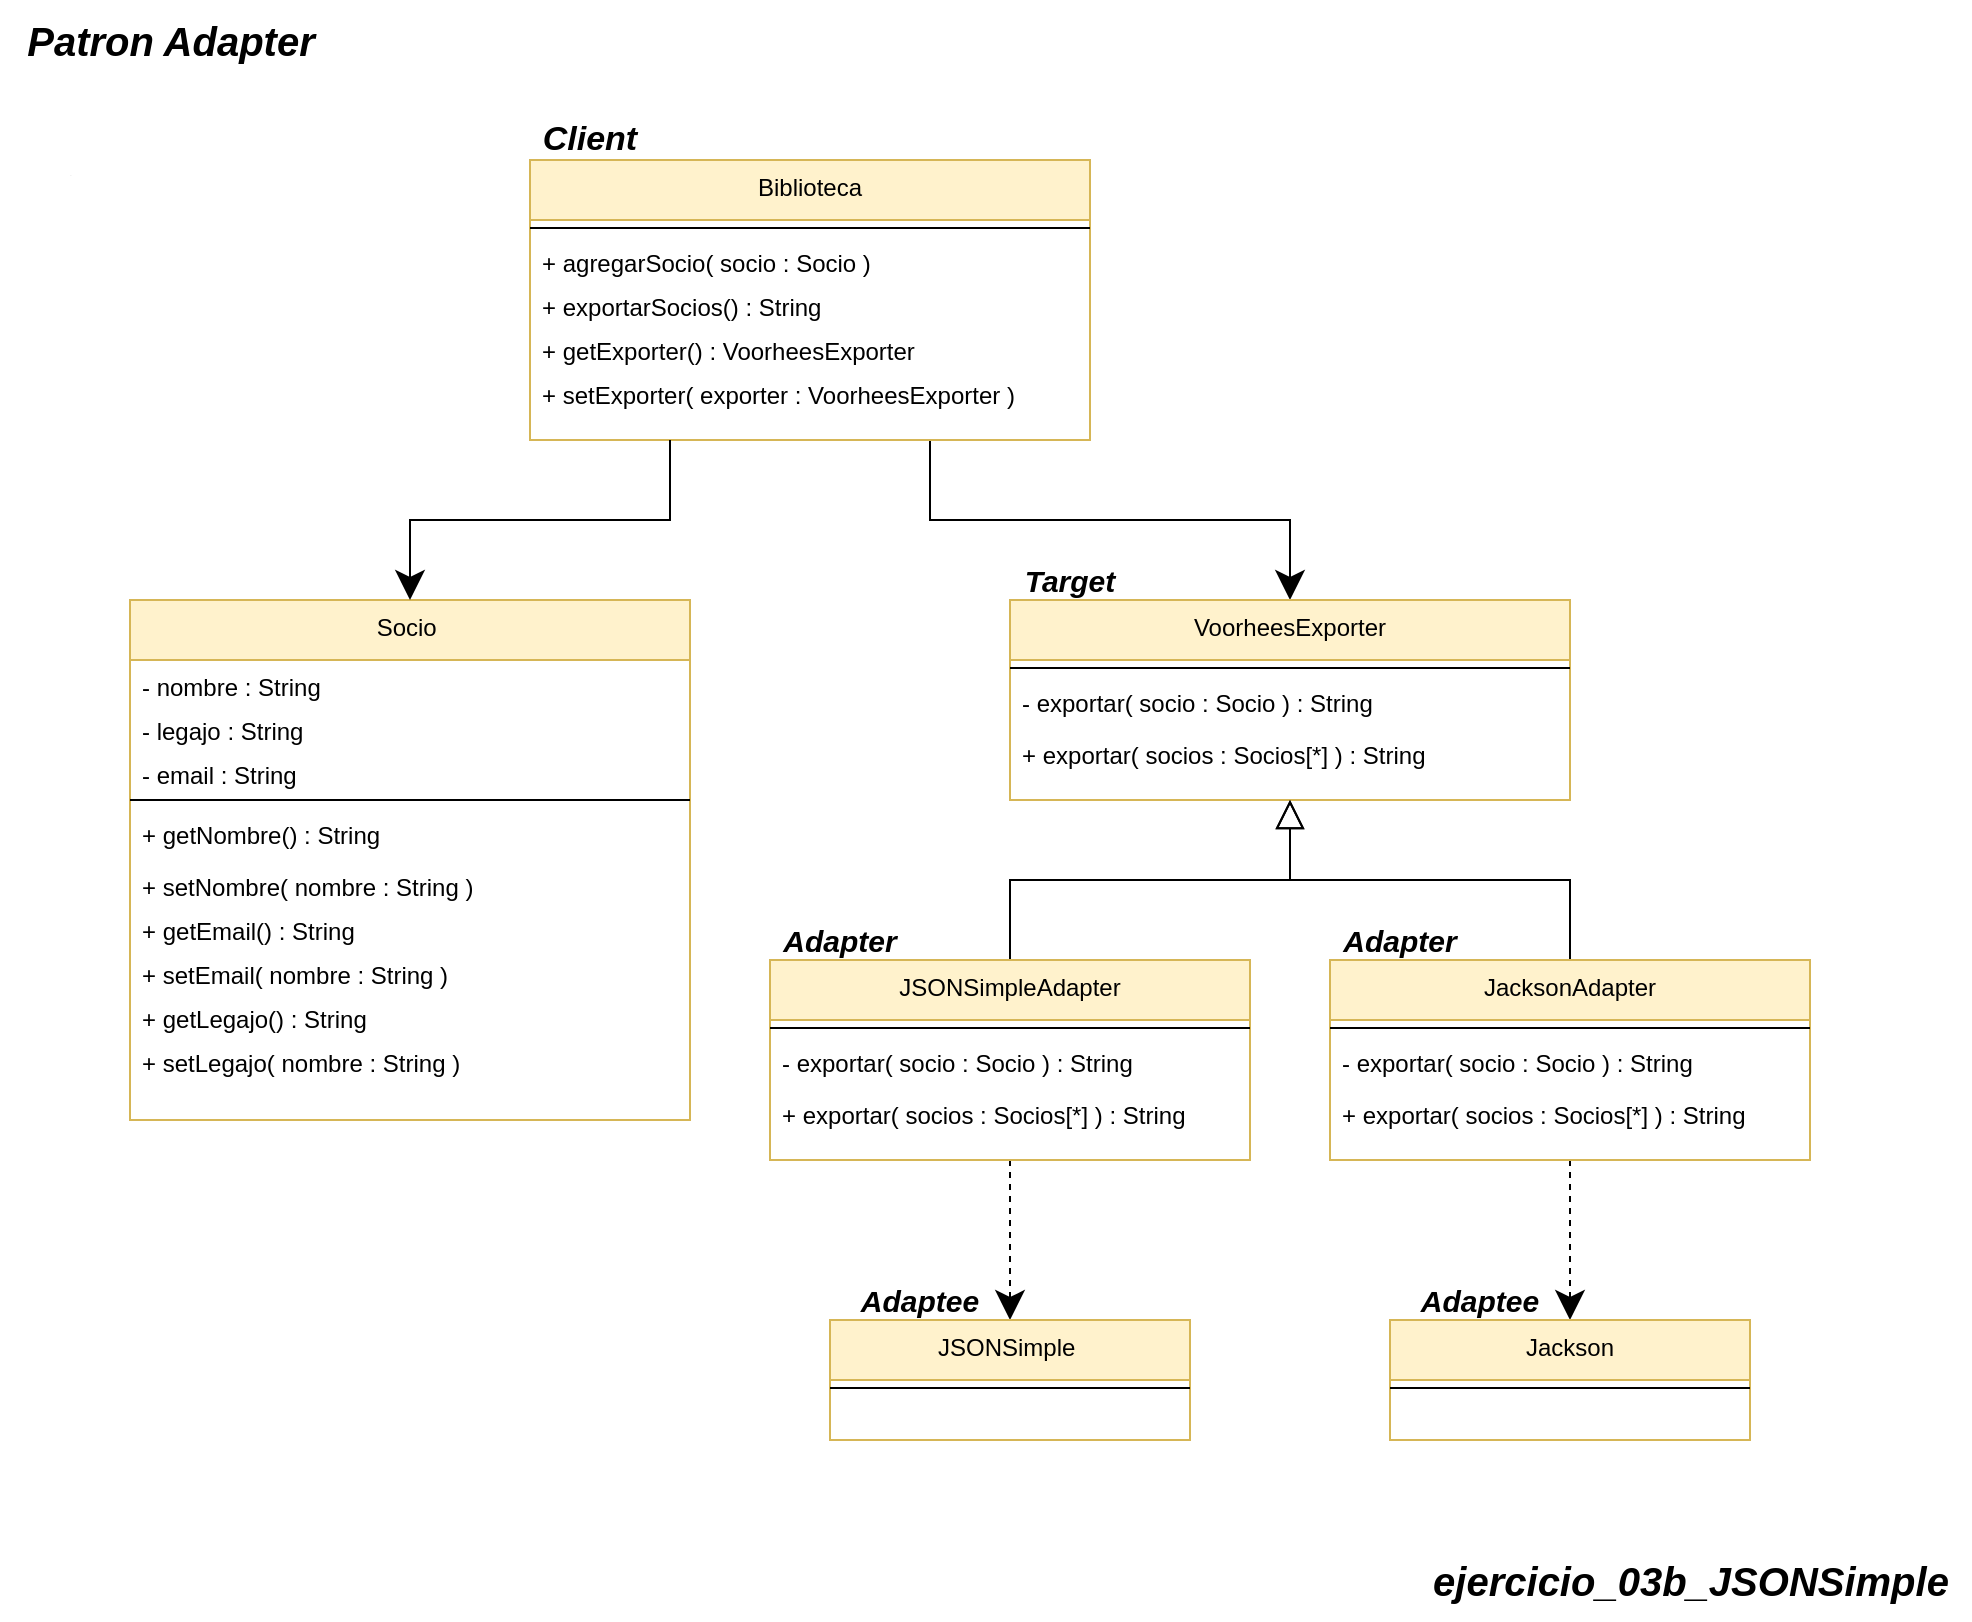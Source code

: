 <mxfile version="24.4.0" type="google">
  <diagram name="Page-1" id="Ty8ftfkOapMrZJiVaauw">
    <mxGraphModel grid="1" page="1" gridSize="10" guides="1" tooltips="1" connect="1" arrows="1" fold="1" pageScale="1" pageWidth="850" pageHeight="1100" math="0" shadow="0">
      <root>
        <mxCell id="0" />
        <mxCell id="1" parent="0" />
        <mxCell id="mTf_gobl3aBkkReJTlGz-1" value="&lt;span style=&quot;font-size: 20px;&quot;&gt;&lt;b&gt;&lt;i&gt;ejercicio_03b_JSONSimple&lt;/i&gt;&lt;/b&gt;&lt;/span&gt;" style="text;html=1;align=center;verticalAlign=middle;resizable=0;points=[];autosize=1;strokeColor=none;fillColor=none;" vertex="1" parent="1">
          <mxGeometry x="1600" y="-1210" width="280" height="40" as="geometry" />
        </mxCell>
        <mxCell id="mTf_gobl3aBkkReJTlGz-2" style="edgeStyle=orthogonalEdgeStyle;rounded=0;orthogonalLoop=1;jettySize=auto;html=1;entryX=0.5;entryY=0;entryDx=0;entryDy=0;endSize=12;startSize=12;" edge="1" parent="1" target="mTf_gobl3aBkkReJTlGz-20">
          <mxGeometry relative="1" as="geometry">
            <mxPoint x="1360" y="-1760" as="sourcePoint" />
            <mxPoint x="1540" y="-1690" as="targetPoint" />
            <Array as="points">
              <mxPoint x="1360" y="-1720" />
              <mxPoint x="1540" y="-1720" />
            </Array>
          </mxGeometry>
        </mxCell>
        <mxCell id="mTf_gobl3aBkkReJTlGz-3" value="Biblioteca&#xa;" style="swimlane;fontStyle=0;align=center;verticalAlign=top;childLayout=stackLayout;horizontal=1;startSize=30;horizontalStack=0;resizeParent=1;resizeLast=0;collapsible=1;marginBottom=0;rounded=0;shadow=0;strokeWidth=1;fillColor=#fff2cc;strokeColor=#d6b656;" vertex="1" parent="1">
          <mxGeometry x="1160" y="-1900" width="280" height="140" as="geometry">
            <mxRectangle x="110" y="-20" width="160" height="26" as="alternateBounds" />
          </mxGeometry>
        </mxCell>
        <mxCell id="mTf_gobl3aBkkReJTlGz-4" value="" style="line;html=1;strokeWidth=1;align=left;verticalAlign=middle;spacingTop=-1;spacingLeft=3;spacingRight=3;rotatable=0;labelPosition=right;points=[];portConstraint=eastwest;" vertex="1" parent="mTf_gobl3aBkkReJTlGz-3">
          <mxGeometry y="30" width="280" height="8" as="geometry" />
        </mxCell>
        <mxCell id="mTf_gobl3aBkkReJTlGz-5" value="+ agregarSocio( socio : Socio )" style="text;align=left;verticalAlign=top;spacingLeft=4;spacingRight=4;overflow=hidden;rotatable=0;points=[[0,0.5],[1,0.5]];portConstraint=eastwest;rounded=0;shadow=0;html=0;" vertex="1" parent="mTf_gobl3aBkkReJTlGz-3">
          <mxGeometry y="38" width="280" height="22" as="geometry" />
        </mxCell>
        <mxCell id="mTf_gobl3aBkkReJTlGz-6" value="+ exportarSocios() : String" style="text;align=left;verticalAlign=top;spacingLeft=4;spacingRight=4;overflow=hidden;rotatable=0;points=[[0,0.5],[1,0.5]];portConstraint=eastwest;rounded=0;shadow=0;html=0;" vertex="1" parent="mTf_gobl3aBkkReJTlGz-3">
          <mxGeometry y="60" width="280" height="22" as="geometry" />
        </mxCell>
        <mxCell id="mTf_gobl3aBkkReJTlGz-7" value="+ getExporter() : VoorheesExporter" style="text;align=left;verticalAlign=top;spacingLeft=4;spacingRight=4;overflow=hidden;rotatable=0;points=[[0,0.5],[1,0.5]];portConstraint=eastwest;rounded=0;shadow=0;html=0;" vertex="1" parent="mTf_gobl3aBkkReJTlGz-3">
          <mxGeometry y="82" width="280" height="22" as="geometry" />
        </mxCell>
        <mxCell id="mTf_gobl3aBkkReJTlGz-8" value="+ setExporter( exporter : VoorheesExporter )" style="text;align=left;verticalAlign=top;spacingLeft=4;spacingRight=4;overflow=hidden;rotatable=0;points=[[0,0.5],[1,0.5]];portConstraint=eastwest;rounded=0;shadow=0;html=0;" vertex="1" parent="mTf_gobl3aBkkReJTlGz-3">
          <mxGeometry y="104" width="280" height="22" as="geometry" />
        </mxCell>
        <mxCell id="mTf_gobl3aBkkReJTlGz-9" value="Socio &#xa;" style="swimlane;fontStyle=0;align=center;verticalAlign=top;childLayout=stackLayout;horizontal=1;startSize=30;horizontalStack=0;resizeParent=1;resizeLast=0;collapsible=1;marginBottom=0;rounded=0;shadow=0;strokeWidth=1;fillColor=#fff2cc;strokeColor=#d6b656;" vertex="1" parent="1">
          <mxGeometry x="960" y="-1680" width="280" height="260" as="geometry">
            <mxRectangle x="110" y="-20" width="160" height="26" as="alternateBounds" />
          </mxGeometry>
        </mxCell>
        <mxCell id="mTf_gobl3aBkkReJTlGz-10" value="- nombre : String" style="text;align=left;verticalAlign=top;spacingLeft=4;spacingRight=4;overflow=hidden;rotatable=0;points=[[0,0.5],[1,0.5]];portConstraint=eastwest;rounded=0;shadow=0;html=0;" vertex="1" parent="mTf_gobl3aBkkReJTlGz-9">
          <mxGeometry y="30" width="280" height="22" as="geometry" />
        </mxCell>
        <mxCell id="mTf_gobl3aBkkReJTlGz-11" value="- legajo : String" style="text;align=left;verticalAlign=top;spacingLeft=4;spacingRight=4;overflow=hidden;rotatable=0;points=[[0,0.5],[1,0.5]];portConstraint=eastwest;rounded=0;shadow=0;html=0;" vertex="1" parent="mTf_gobl3aBkkReJTlGz-9">
          <mxGeometry y="52" width="280" height="22" as="geometry" />
        </mxCell>
        <mxCell id="mTf_gobl3aBkkReJTlGz-12" value="- email : String" style="text;align=left;verticalAlign=top;spacingLeft=4;spacingRight=4;overflow=hidden;rotatable=0;points=[[0,0.5],[1,0.5]];portConstraint=eastwest;rounded=0;shadow=0;html=0;" vertex="1" parent="mTf_gobl3aBkkReJTlGz-9">
          <mxGeometry y="74" width="280" height="22" as="geometry" />
        </mxCell>
        <mxCell id="mTf_gobl3aBkkReJTlGz-13" value="" style="line;html=1;strokeWidth=1;align=left;verticalAlign=middle;spacingTop=-1;spacingLeft=3;spacingRight=3;rotatable=0;labelPosition=right;points=[];portConstraint=eastwest;" vertex="1" parent="mTf_gobl3aBkkReJTlGz-9">
          <mxGeometry y="96" width="280" height="8" as="geometry" />
        </mxCell>
        <mxCell id="mTf_gobl3aBkkReJTlGz-14" value="+ getNombre() : String" style="text;align=left;verticalAlign=top;spacingLeft=4;spacingRight=4;overflow=hidden;rotatable=0;points=[[0,0.5],[1,0.5]];portConstraint=eastwest;rounded=0;shadow=0;html=0;" vertex="1" parent="mTf_gobl3aBkkReJTlGz-9">
          <mxGeometry y="104" width="280" height="26" as="geometry" />
        </mxCell>
        <mxCell id="mTf_gobl3aBkkReJTlGz-15" value="+ setNombre( nombre : String )" style="text;align=left;verticalAlign=top;spacingLeft=4;spacingRight=4;overflow=hidden;rotatable=0;points=[[0,0.5],[1,0.5]];portConstraint=eastwest;rounded=0;shadow=0;html=0;" vertex="1" parent="mTf_gobl3aBkkReJTlGz-9">
          <mxGeometry y="130" width="280" height="22" as="geometry" />
        </mxCell>
        <mxCell id="mTf_gobl3aBkkReJTlGz-16" value="+ getEmail() : String" style="text;align=left;verticalAlign=top;spacingLeft=4;spacingRight=4;overflow=hidden;rotatable=0;points=[[0,0.5],[1,0.5]];portConstraint=eastwest;rounded=0;shadow=0;html=0;" vertex="1" parent="mTf_gobl3aBkkReJTlGz-9">
          <mxGeometry y="152" width="280" height="22" as="geometry" />
        </mxCell>
        <mxCell id="mTf_gobl3aBkkReJTlGz-17" value="+ setEmail( nombre : String )" style="text;align=left;verticalAlign=top;spacingLeft=4;spacingRight=4;overflow=hidden;rotatable=0;points=[[0,0.5],[1,0.5]];portConstraint=eastwest;rounded=0;shadow=0;html=0;" vertex="1" parent="mTf_gobl3aBkkReJTlGz-9">
          <mxGeometry y="174" width="280" height="22" as="geometry" />
        </mxCell>
        <mxCell id="mTf_gobl3aBkkReJTlGz-18" value="+ getLegajo() : String" style="text;align=left;verticalAlign=top;spacingLeft=4;spacingRight=4;overflow=hidden;rotatable=0;points=[[0,0.5],[1,0.5]];portConstraint=eastwest;rounded=0;shadow=0;html=0;" vertex="1" parent="mTf_gobl3aBkkReJTlGz-9">
          <mxGeometry y="196" width="280" height="22" as="geometry" />
        </mxCell>
        <mxCell id="mTf_gobl3aBkkReJTlGz-19" value="+ setLegajo( nombre : String )" style="text;align=left;verticalAlign=top;spacingLeft=4;spacingRight=4;overflow=hidden;rotatable=0;points=[[0,0.5],[1,0.5]];portConstraint=eastwest;rounded=0;shadow=0;html=0;" vertex="1" parent="mTf_gobl3aBkkReJTlGz-9">
          <mxGeometry y="218" width="280" height="22" as="geometry" />
        </mxCell>
        <mxCell id="mTf_gobl3aBkkReJTlGz-20" value="VoorheesExporter&#xa;" style="swimlane;fontStyle=0;align=center;verticalAlign=top;childLayout=stackLayout;horizontal=1;startSize=30;horizontalStack=0;resizeParent=1;resizeLast=0;collapsible=1;marginBottom=0;rounded=0;shadow=0;strokeWidth=1;fillColor=#fff2cc;strokeColor=#d6b656;" vertex="1" parent="1">
          <mxGeometry x="1400" y="-1680" width="280" height="100" as="geometry">
            <mxRectangle x="110" y="-20" width="160" height="26" as="alternateBounds" />
          </mxGeometry>
        </mxCell>
        <mxCell id="mTf_gobl3aBkkReJTlGz-21" value="" style="line;html=1;strokeWidth=1;align=left;verticalAlign=middle;spacingTop=-1;spacingLeft=3;spacingRight=3;rotatable=0;labelPosition=right;points=[];portConstraint=eastwest;" vertex="1" parent="mTf_gobl3aBkkReJTlGz-20">
          <mxGeometry y="30" width="280" height="8" as="geometry" />
        </mxCell>
        <mxCell id="mTf_gobl3aBkkReJTlGz-22" value="- exportar( socio : Socio ) : String" style="text;align=left;verticalAlign=top;spacingLeft=4;spacingRight=4;overflow=hidden;rotatable=0;points=[[0,0.5],[1,0.5]];portConstraint=eastwest;rounded=0;shadow=0;html=0;" vertex="1" parent="mTf_gobl3aBkkReJTlGz-20">
          <mxGeometry y="38" width="280" height="26" as="geometry" />
        </mxCell>
        <mxCell id="mTf_gobl3aBkkReJTlGz-23" value="+ exportar( socios : Socios[*] ) : String" style="text;align=left;verticalAlign=top;spacingLeft=4;spacingRight=4;overflow=hidden;rotatable=0;points=[[0,0.5],[1,0.5]];portConstraint=eastwest;rounded=0;shadow=0;html=0;" vertex="1" parent="mTf_gobl3aBkkReJTlGz-20">
          <mxGeometry y="64" width="280" height="22" as="geometry" />
        </mxCell>
        <mxCell id="mTf_gobl3aBkkReJTlGz-24" style="edgeStyle=orthogonalEdgeStyle;rounded=0;orthogonalLoop=1;jettySize=auto;html=1;endSize=12;startSize=12;entryX=0.5;entryY=0;entryDx=0;entryDy=0;exitX=0.25;exitY=1;exitDx=0;exitDy=0;" edge="1" parent="1" source="mTf_gobl3aBkkReJTlGz-3" target="mTf_gobl3aBkkReJTlGz-9">
          <mxGeometry relative="1" as="geometry">
            <mxPoint x="1300" y="-1740" as="sourcePoint" />
            <mxPoint x="1090" y="-1680" as="targetPoint" />
            <Array as="points">
              <mxPoint x="1230" y="-1720" />
              <mxPoint x="1100" y="-1720" />
            </Array>
          </mxGeometry>
        </mxCell>
        <mxCell id="mTf_gobl3aBkkReJTlGz-25" value="&lt;span style=&quot;font-size: 20px;&quot;&gt;&lt;b&gt;&lt;i style=&quot;font-size: 1px;&quot;&gt;.&lt;/i&gt;&lt;/b&gt;&lt;/span&gt;" style="text;html=1;align=center;verticalAlign=middle;resizable=0;points=[];autosize=1;strokeColor=none;fillColor=none;" vertex="1" parent="1">
          <mxGeometry x="920" y="-1920" width="20" height="40" as="geometry" />
        </mxCell>
        <mxCell id="mTf_gobl3aBkkReJTlGz-41" style="edgeStyle=orthogonalEdgeStyle;rounded=0;orthogonalLoop=1;jettySize=auto;html=1;entryX=0.5;entryY=0;entryDx=0;entryDy=0;dashed=1;strokeColor=none;" edge="1" parent="1" source="mTf_gobl3aBkkReJTlGz-26" target="mTf_gobl3aBkkReJTlGz-34">
          <mxGeometry relative="1" as="geometry" />
        </mxCell>
        <mxCell id="mTf_gobl3aBkkReJTlGz-42" style="edgeStyle=orthogonalEdgeStyle;rounded=0;orthogonalLoop=1;jettySize=auto;html=1;entryX=0.5;entryY=0;entryDx=0;entryDy=0;dashed=1;endSize=12;startSize=5;" edge="1" parent="1" source="mTf_gobl3aBkkReJTlGz-26" target="mTf_gobl3aBkkReJTlGz-34">
          <mxGeometry relative="1" as="geometry" />
        </mxCell>
        <mxCell id="mTf_gobl3aBkkReJTlGz-44" style="edgeStyle=orthogonalEdgeStyle;rounded=0;orthogonalLoop=1;jettySize=auto;html=1;endSize=12;startSize=12;endArrow=block;endFill=0;" edge="1" parent="1" source="mTf_gobl3aBkkReJTlGz-26" target="mTf_gobl3aBkkReJTlGz-20">
          <mxGeometry relative="1" as="geometry">
            <Array as="points">
              <mxPoint x="1400" y="-1540" />
              <mxPoint x="1540" y="-1540" />
            </Array>
          </mxGeometry>
        </mxCell>
        <mxCell id="mTf_gobl3aBkkReJTlGz-26" value="JSONSimpleAdapter&#xa;" style="swimlane;fontStyle=0;align=center;verticalAlign=top;childLayout=stackLayout;horizontal=1;startSize=30;horizontalStack=0;resizeParent=1;resizeLast=0;collapsible=1;marginBottom=0;rounded=0;shadow=0;strokeWidth=1;fillColor=#fff2cc;strokeColor=#d6b656;" vertex="1" parent="1">
          <mxGeometry x="1280" y="-1500" width="240" height="100" as="geometry">
            <mxRectangle x="110" y="-20" width="160" height="26" as="alternateBounds" />
          </mxGeometry>
        </mxCell>
        <mxCell id="mTf_gobl3aBkkReJTlGz-27" value="" style="line;html=1;strokeWidth=1;align=left;verticalAlign=middle;spacingTop=-1;spacingLeft=3;spacingRight=3;rotatable=0;labelPosition=right;points=[];portConstraint=eastwest;" vertex="1" parent="mTf_gobl3aBkkReJTlGz-26">
          <mxGeometry y="30" width="240" height="8" as="geometry" />
        </mxCell>
        <mxCell id="mTf_gobl3aBkkReJTlGz-28" value="- exportar( socio : Socio ) : String" style="text;align=left;verticalAlign=top;spacingLeft=4;spacingRight=4;overflow=hidden;rotatable=0;points=[[0,0.5],[1,0.5]];portConstraint=eastwest;rounded=0;shadow=0;html=0;" vertex="1" parent="mTf_gobl3aBkkReJTlGz-26">
          <mxGeometry y="38" width="240" height="26" as="geometry" />
        </mxCell>
        <mxCell id="mTf_gobl3aBkkReJTlGz-29" value="+ exportar( socios : Socios[*] ) : String" style="text;align=left;verticalAlign=top;spacingLeft=4;spacingRight=4;overflow=hidden;rotatable=0;points=[[0,0.5],[1,0.5]];portConstraint=eastwest;rounded=0;shadow=0;html=0;" vertex="1" parent="mTf_gobl3aBkkReJTlGz-26">
          <mxGeometry y="64" width="240" height="22" as="geometry" />
        </mxCell>
        <mxCell id="mTf_gobl3aBkkReJTlGz-43" style="edgeStyle=orthogonalEdgeStyle;rounded=0;orthogonalLoop=1;jettySize=auto;html=1;entryX=0.5;entryY=0;entryDx=0;entryDy=0;dashed=1;endSize=12;startSize=5;" edge="1" parent="1" source="mTf_gobl3aBkkReJTlGz-30" target="mTf_gobl3aBkkReJTlGz-38">
          <mxGeometry relative="1" as="geometry" />
        </mxCell>
        <mxCell id="mTf_gobl3aBkkReJTlGz-45" style="edgeStyle=orthogonalEdgeStyle;rounded=0;orthogonalLoop=1;jettySize=auto;html=1;endSize=12;startSize=12;endArrow=block;endFill=0;" edge="1" parent="1" source="mTf_gobl3aBkkReJTlGz-30" target="mTf_gobl3aBkkReJTlGz-20">
          <mxGeometry relative="1" as="geometry">
            <Array as="points">
              <mxPoint x="1680" y="-1540" />
              <mxPoint x="1540" y="-1540" />
            </Array>
          </mxGeometry>
        </mxCell>
        <mxCell id="mTf_gobl3aBkkReJTlGz-30" value="JacksonAdapter&#xa;" style="swimlane;fontStyle=0;align=center;verticalAlign=top;childLayout=stackLayout;horizontal=1;startSize=30;horizontalStack=0;resizeParent=1;resizeLast=0;collapsible=1;marginBottom=0;rounded=0;shadow=0;strokeWidth=1;fillColor=#fff2cc;strokeColor=#d6b656;" vertex="1" parent="1">
          <mxGeometry x="1560" y="-1500" width="240" height="100" as="geometry">
            <mxRectangle x="110" y="-20" width="160" height="26" as="alternateBounds" />
          </mxGeometry>
        </mxCell>
        <mxCell id="mTf_gobl3aBkkReJTlGz-31" value="" style="line;html=1;strokeWidth=1;align=left;verticalAlign=middle;spacingTop=-1;spacingLeft=3;spacingRight=3;rotatable=0;labelPosition=right;points=[];portConstraint=eastwest;" vertex="1" parent="mTf_gobl3aBkkReJTlGz-30">
          <mxGeometry y="30" width="240" height="8" as="geometry" />
        </mxCell>
        <mxCell id="mTf_gobl3aBkkReJTlGz-32" value="- exportar( socio : Socio ) : String" style="text;align=left;verticalAlign=top;spacingLeft=4;spacingRight=4;overflow=hidden;rotatable=0;points=[[0,0.5],[1,0.5]];portConstraint=eastwest;rounded=0;shadow=0;html=0;" vertex="1" parent="mTf_gobl3aBkkReJTlGz-30">
          <mxGeometry y="38" width="240" height="26" as="geometry" />
        </mxCell>
        <mxCell id="mTf_gobl3aBkkReJTlGz-33" value="+ exportar( socios : Socios[*] ) : String" style="text;align=left;verticalAlign=top;spacingLeft=4;spacingRight=4;overflow=hidden;rotatable=0;points=[[0,0.5],[1,0.5]];portConstraint=eastwest;rounded=0;shadow=0;html=0;" vertex="1" parent="mTf_gobl3aBkkReJTlGz-30">
          <mxGeometry y="64" width="240" height="22" as="geometry" />
        </mxCell>
        <mxCell id="mTf_gobl3aBkkReJTlGz-34" value="JSONSimple &#xa;" style="swimlane;fontStyle=0;align=center;verticalAlign=top;childLayout=stackLayout;horizontal=1;startSize=30;horizontalStack=0;resizeParent=1;resizeLast=0;collapsible=1;marginBottom=0;rounded=0;shadow=0;strokeWidth=1;fillColor=#fff2cc;strokeColor=#d6b656;" vertex="1" parent="1">
          <mxGeometry x="1310" y="-1320" width="180" height="60" as="geometry">
            <mxRectangle x="110" y="-20" width="160" height="26" as="alternateBounds" />
          </mxGeometry>
        </mxCell>
        <mxCell id="mTf_gobl3aBkkReJTlGz-35" value="" style="line;html=1;strokeWidth=1;align=left;verticalAlign=middle;spacingTop=-1;spacingLeft=3;spacingRight=3;rotatable=0;labelPosition=right;points=[];portConstraint=eastwest;" vertex="1" parent="mTf_gobl3aBkkReJTlGz-34">
          <mxGeometry y="30" width="180" height="8" as="geometry" />
        </mxCell>
        <mxCell id="mTf_gobl3aBkkReJTlGz-38" value="Jackson&#xa;" style="swimlane;fontStyle=0;align=center;verticalAlign=top;childLayout=stackLayout;horizontal=1;startSize=30;horizontalStack=0;resizeParent=1;resizeLast=0;collapsible=1;marginBottom=0;rounded=0;shadow=0;strokeWidth=1;fillColor=#fff2cc;strokeColor=#d6b656;" vertex="1" parent="1">
          <mxGeometry x="1590" y="-1320" width="180" height="60" as="geometry">
            <mxRectangle x="110" y="-20" width="160" height="26" as="alternateBounds" />
          </mxGeometry>
        </mxCell>
        <mxCell id="mTf_gobl3aBkkReJTlGz-39" value="" style="line;html=1;strokeWidth=1;align=left;verticalAlign=middle;spacingTop=-1;spacingLeft=3;spacingRight=3;rotatable=0;labelPosition=right;points=[];portConstraint=eastwest;" vertex="1" parent="mTf_gobl3aBkkReJTlGz-38">
          <mxGeometry y="30" width="180" height="8" as="geometry" />
        </mxCell>
        <mxCell id="mTf_gobl3aBkkReJTlGz-50" value="&lt;font size=&quot;1&quot; style=&quot;&quot;&gt;&lt;b style=&quot;&quot;&gt;&lt;i style=&quot;font-size: 17px;&quot;&gt;Client&lt;/i&gt;&lt;/b&gt;&lt;/font&gt;" style="text;html=1;align=center;verticalAlign=middle;whiteSpace=wrap;rounded=0;" vertex="1" parent="1">
          <mxGeometry x="1160" y="-1920" width="60" height="20" as="geometry" />
        </mxCell>
        <mxCell id="mTf_gobl3aBkkReJTlGz-51" value="&lt;b style=&quot;font-size: x-small;&quot;&gt;&lt;i style=&quot;font-size: 15px;&quot;&gt;Adapter&lt;/i&gt;&lt;/b&gt;" style="text;html=1;align=center;verticalAlign=middle;whiteSpace=wrap;rounded=0;" vertex="1" parent="1">
          <mxGeometry x="1280" y="-1520" width="70" height="20" as="geometry" />
        </mxCell>
        <mxCell id="mTf_gobl3aBkkReJTlGz-52" value="&lt;b style=&quot;font-size: x-small;&quot;&gt;&lt;i style=&quot;font-size: 15px;&quot;&gt;Adapter&lt;/i&gt;&lt;/b&gt;" style="text;html=1;align=center;verticalAlign=middle;whiteSpace=wrap;rounded=0;" vertex="1" parent="1">
          <mxGeometry x="1560" y="-1520" width="70" height="20" as="geometry" />
        </mxCell>
        <mxCell id="mTf_gobl3aBkkReJTlGz-53" value="&lt;b style=&quot;font-size: x-small;&quot;&gt;&lt;i style=&quot;font-size: 15px;&quot;&gt;Adaptee&lt;/i&gt;&lt;/b&gt;" style="text;html=1;align=center;verticalAlign=middle;whiteSpace=wrap;rounded=0;" vertex="1" parent="1">
          <mxGeometry x="1320" y="-1340" width="70" height="20" as="geometry" />
        </mxCell>
        <mxCell id="mTf_gobl3aBkkReJTlGz-54" value="&lt;b style=&quot;font-size: x-small;&quot;&gt;&lt;i style=&quot;font-size: 15px;&quot;&gt;Adaptee&lt;/i&gt;&lt;/b&gt;" style="text;html=1;align=center;verticalAlign=middle;whiteSpace=wrap;rounded=0;" vertex="1" parent="1">
          <mxGeometry x="1600" y="-1340" width="70" height="20" as="geometry" />
        </mxCell>
        <mxCell id="mTf_gobl3aBkkReJTlGz-56" value="&lt;b style=&quot;font-size: x-small;&quot;&gt;&lt;i style=&quot;font-size: 15px;&quot;&gt;Target&lt;/i&gt;&lt;/b&gt;" style="text;html=1;align=center;verticalAlign=middle;whiteSpace=wrap;rounded=0;" vertex="1" parent="1">
          <mxGeometry x="1400" y="-1700" width="60" height="20" as="geometry" />
        </mxCell>
        <mxCell id="mTf_gobl3aBkkReJTlGz-57" value="&lt;b style=&quot;&quot;&gt;&lt;i&gt;&lt;font style=&quot;font-size: 20px;&quot;&gt;Patron Adapter&lt;/font&gt;&lt;/i&gt;&lt;/b&gt;" style="text;html=1;align=center;verticalAlign=middle;resizable=0;points=[];autosize=1;strokeColor=none;fillColor=none;" vertex="1" parent="1">
          <mxGeometry x="895" y="-1980" width="170" height="40" as="geometry" />
        </mxCell>
      </root>
    </mxGraphModel>
  </diagram>
</mxfile>
